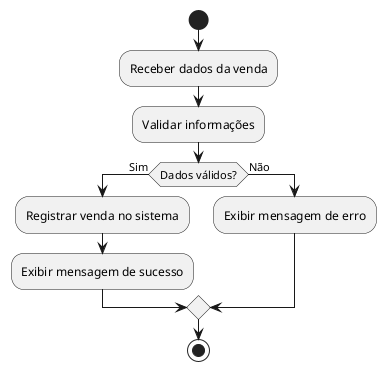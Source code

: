 @startuml
start

:Receber dados da venda;
:Validar informações;
if (Dados válidos?) then (Sim)
  :Registrar venda no sistema;
  :Exibir mensagem de sucesso;
else (Não)
  :Exibir mensagem de erro;
endif

stop
@enduml